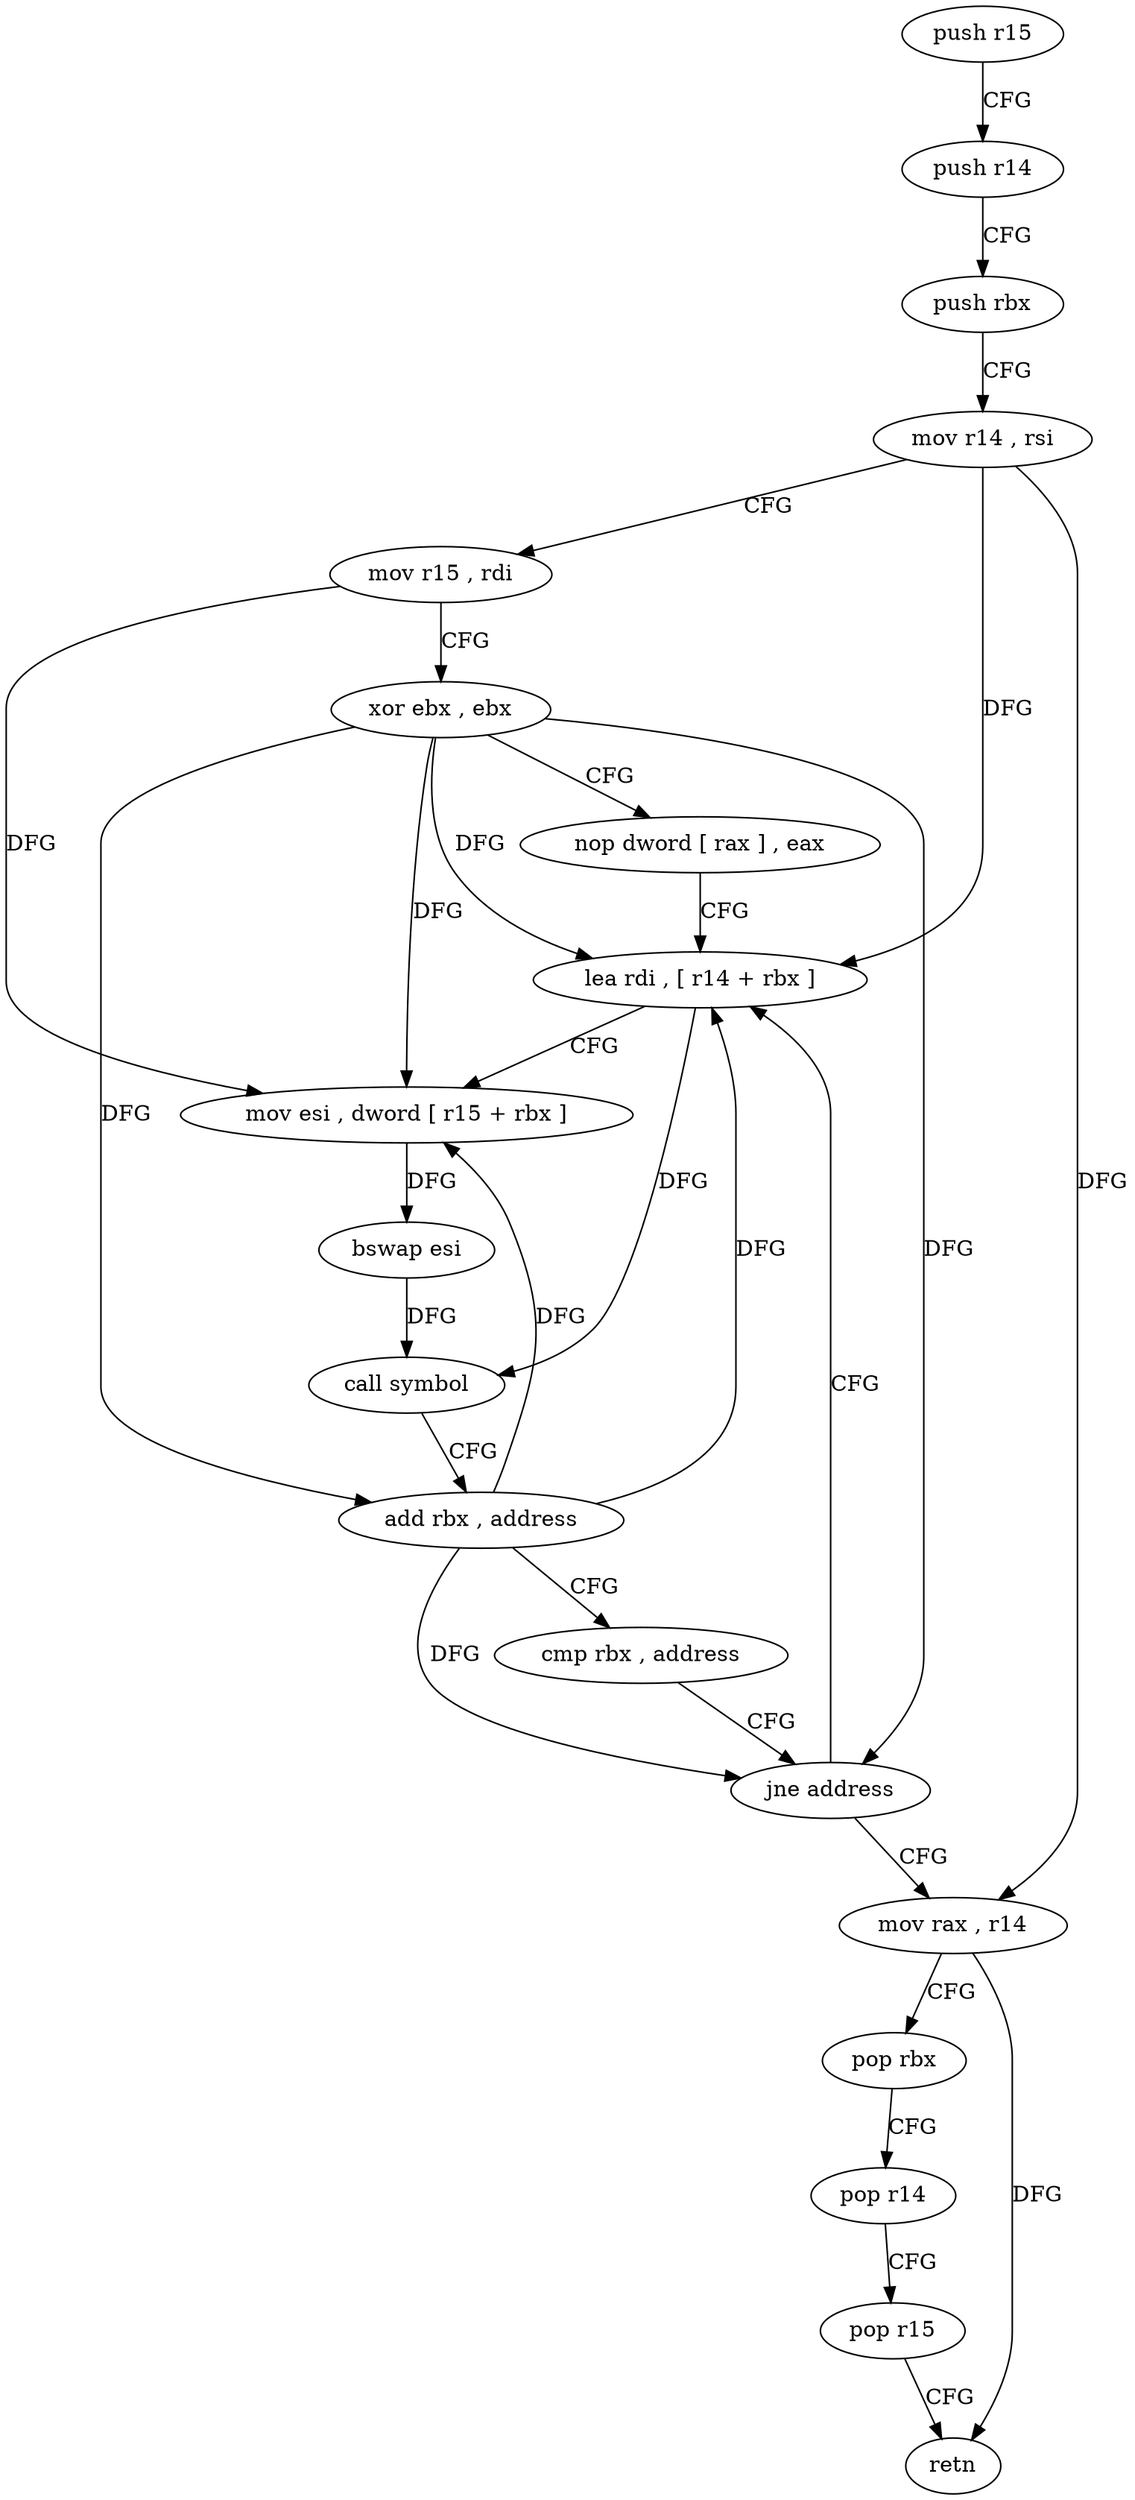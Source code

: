 digraph "func" {
"4263296" [label = "push r15" ]
"4263298" [label = "push r14" ]
"4263300" [label = "push rbx" ]
"4263301" [label = "mov r14 , rsi" ]
"4263304" [label = "mov r15 , rdi" ]
"4263307" [label = "xor ebx , ebx" ]
"4263309" [label = "nop dword [ rax ] , eax" ]
"4263312" [label = "lea rdi , [ r14 + rbx ]" ]
"4263316" [label = "mov esi , dword [ r15 + rbx ]" ]
"4263320" [label = "bswap esi" ]
"4263322" [label = "call symbol" ]
"4263327" [label = "add rbx , address" ]
"4263331" [label = "cmp rbx , address" ]
"4263335" [label = "jne address" ]
"4263337" [label = "mov rax , r14" ]
"4263340" [label = "pop rbx" ]
"4263341" [label = "pop r14" ]
"4263343" [label = "pop r15" ]
"4263345" [label = "retn" ]
"4263296" -> "4263298" [ label = "CFG" ]
"4263298" -> "4263300" [ label = "CFG" ]
"4263300" -> "4263301" [ label = "CFG" ]
"4263301" -> "4263304" [ label = "CFG" ]
"4263301" -> "4263312" [ label = "DFG" ]
"4263301" -> "4263337" [ label = "DFG" ]
"4263304" -> "4263307" [ label = "CFG" ]
"4263304" -> "4263316" [ label = "DFG" ]
"4263307" -> "4263309" [ label = "CFG" ]
"4263307" -> "4263312" [ label = "DFG" ]
"4263307" -> "4263316" [ label = "DFG" ]
"4263307" -> "4263327" [ label = "DFG" ]
"4263307" -> "4263335" [ label = "DFG" ]
"4263309" -> "4263312" [ label = "CFG" ]
"4263312" -> "4263316" [ label = "CFG" ]
"4263312" -> "4263322" [ label = "DFG" ]
"4263316" -> "4263320" [ label = "DFG" ]
"4263320" -> "4263322" [ label = "DFG" ]
"4263322" -> "4263327" [ label = "CFG" ]
"4263327" -> "4263331" [ label = "CFG" ]
"4263327" -> "4263312" [ label = "DFG" ]
"4263327" -> "4263316" [ label = "DFG" ]
"4263327" -> "4263335" [ label = "DFG" ]
"4263331" -> "4263335" [ label = "CFG" ]
"4263335" -> "4263312" [ label = "CFG" ]
"4263335" -> "4263337" [ label = "CFG" ]
"4263337" -> "4263340" [ label = "CFG" ]
"4263337" -> "4263345" [ label = "DFG" ]
"4263340" -> "4263341" [ label = "CFG" ]
"4263341" -> "4263343" [ label = "CFG" ]
"4263343" -> "4263345" [ label = "CFG" ]
}
